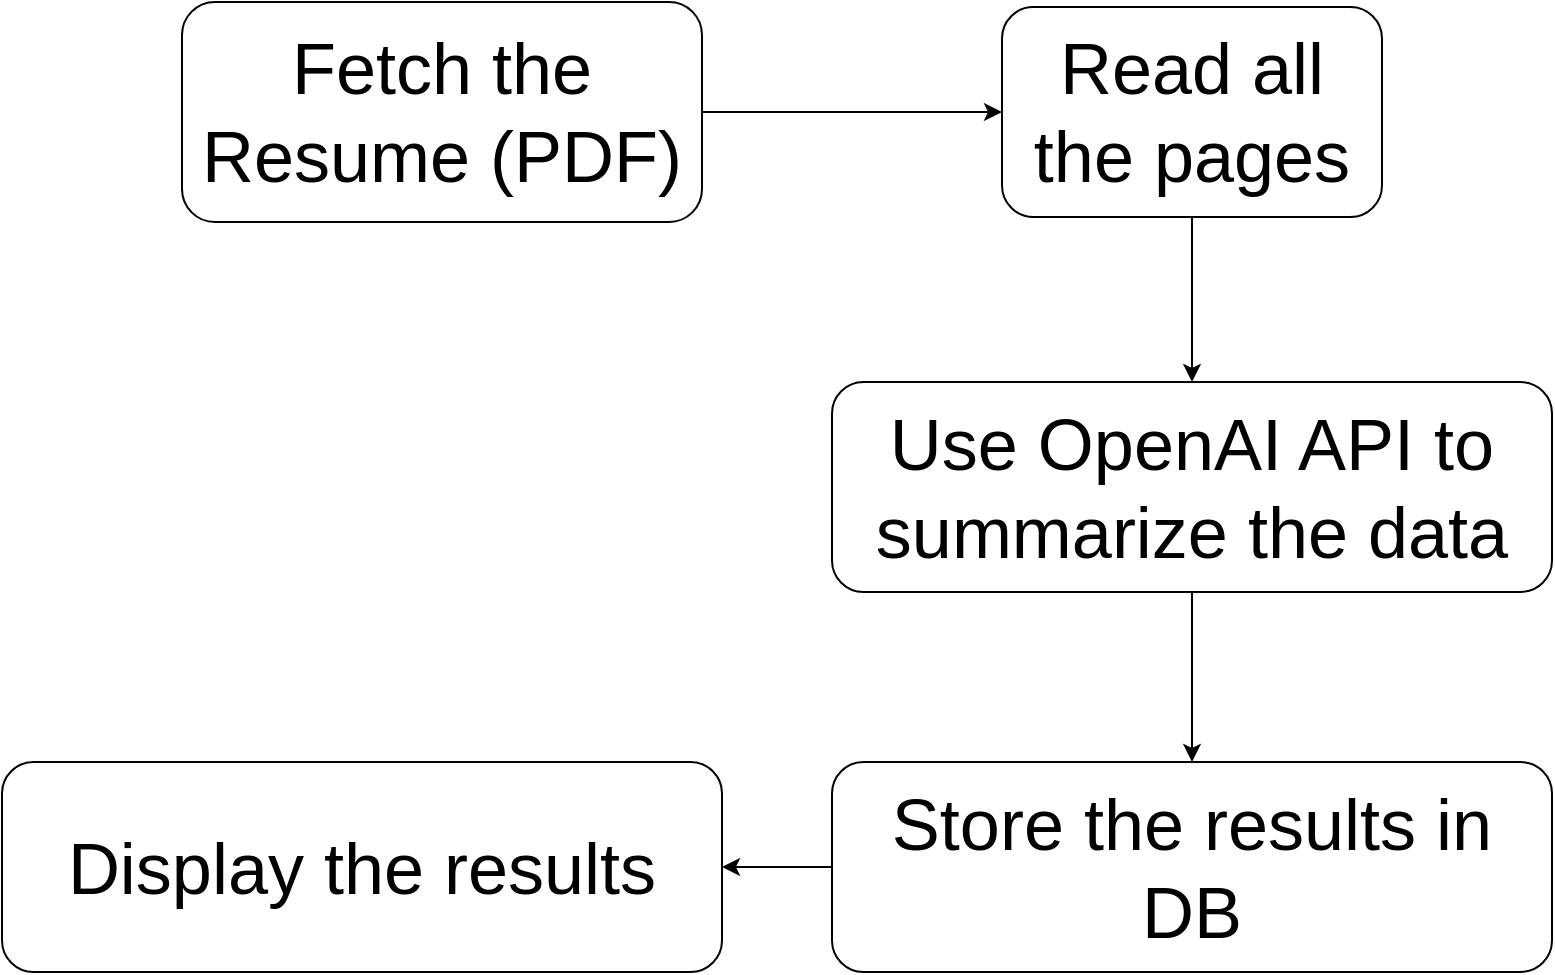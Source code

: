 <mxfile>
    <diagram name="Page-1" id="LUBZqhLTG0AA8QRRtfh7">
        <mxGraphModel dx="1449" dy="647" grid="1" gridSize="10" guides="1" tooltips="1" connect="1" arrows="1" fold="1" page="1" pageScale="1" pageWidth="1100" pageHeight="850" math="0" shadow="0">
            <root>
                <mxCell id="0"/>
                <mxCell id="1" parent="0"/>
                <mxCell id="4" value="" style="edgeStyle=none;html=1;fontSize=36;" parent="1" source="2" target="3" edge="1">
                    <mxGeometry relative="1" as="geometry"/>
                </mxCell>
                <mxCell id="2" value="&lt;font style=&quot;font-size: 36px;&quot;&gt;Fetch the Resume (PDF)&lt;/font&gt;" style="rounded=1;whiteSpace=wrap;html=1;" parent="1" vertex="1">
                    <mxGeometry x="250" y="90" width="260" height="110" as="geometry"/>
                </mxCell>
                <mxCell id="6" style="edgeStyle=none;html=1;entryX=0.5;entryY=0;entryDx=0;entryDy=0;fontSize=36;" parent="1" source="3" target="5" edge="1">
                    <mxGeometry relative="1" as="geometry"/>
                </mxCell>
                <mxCell id="3" value="&lt;font style=&quot;font-size: 36px;&quot;&gt;Read all the pages&lt;/font&gt;" style="whiteSpace=wrap;html=1;rounded=1;" parent="1" vertex="1">
                    <mxGeometry x="660" y="92.5" width="190" height="105" as="geometry"/>
                </mxCell>
                <mxCell id="8" style="edgeStyle=none;html=1;entryX=0.5;entryY=0;entryDx=0;entryDy=0;fontSize=36;" parent="1" source="5" target="7" edge="1">
                    <mxGeometry relative="1" as="geometry"/>
                </mxCell>
                <mxCell id="5" value="&lt;font style=&quot;font-size: 36px;&quot;&gt;Use OpenAI API to summarize the data&lt;/font&gt;" style="whiteSpace=wrap;html=1;rounded=1;" parent="1" vertex="1">
                    <mxGeometry x="575" y="280" width="360" height="105" as="geometry"/>
                </mxCell>
                <mxCell id="10" style="edgeStyle=none;html=1;entryX=1;entryY=0.5;entryDx=0;entryDy=0;fontSize=36;" parent="1" source="7" target="9" edge="1">
                    <mxGeometry relative="1" as="geometry"/>
                </mxCell>
                <mxCell id="7" value="&lt;font style=&quot;font-size: 36px;&quot;&gt;Store the results in DB&lt;/font&gt;" style="whiteSpace=wrap;html=1;rounded=1;" parent="1" vertex="1">
                    <mxGeometry x="575" y="470" width="360" height="105" as="geometry"/>
                </mxCell>
                <mxCell id="9" value="&lt;font style=&quot;font-size: 36px;&quot;&gt;Display the results&lt;/font&gt;" style="whiteSpace=wrap;html=1;rounded=1;" parent="1" vertex="1">
                    <mxGeometry x="160" y="470" width="360" height="105" as="geometry"/>
                </mxCell>
            </root>
        </mxGraphModel>
    </diagram>
    <diagram id="3nAK2b9pEtXn9kcSiMiM" name="Page-2">
        <mxGraphModel dx="967" dy="365" grid="1" gridSize="10" guides="1" tooltips="1" connect="1" arrows="1" fold="1" page="1" pageScale="1" pageWidth="850" pageHeight="1100" math="0" shadow="0">
            <root>
                <mxCell id="0"/>
                <mxCell id="1" parent="0"/>
            </root>
        </mxGraphModel>
    </diagram>
</mxfile>